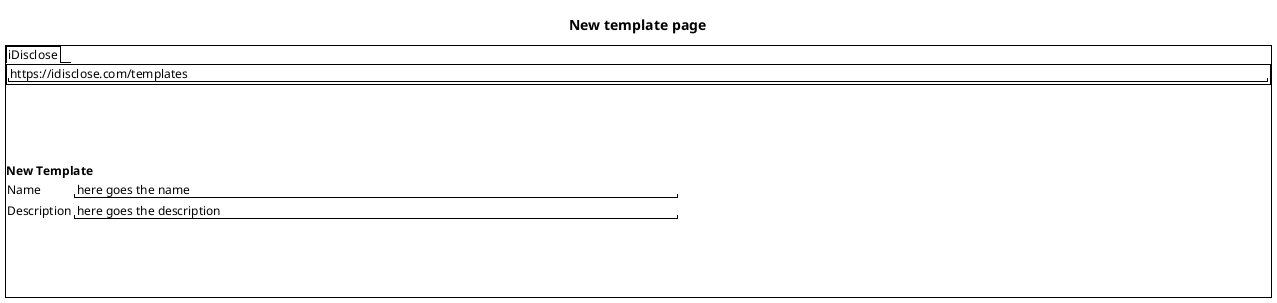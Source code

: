 @startsalt
title New template page
{+
{/ iDisclose }
{+
  "https://idisclose.com/templates                                                                                                                              "
}
{
  .
  .
  .
  .
}
<b>New Template
{
  Name | "here goes the name                                                         "
  Description | "here goes the description                                                  "
}
{
  .
  .
  .
  .
}
}
@endsalt
